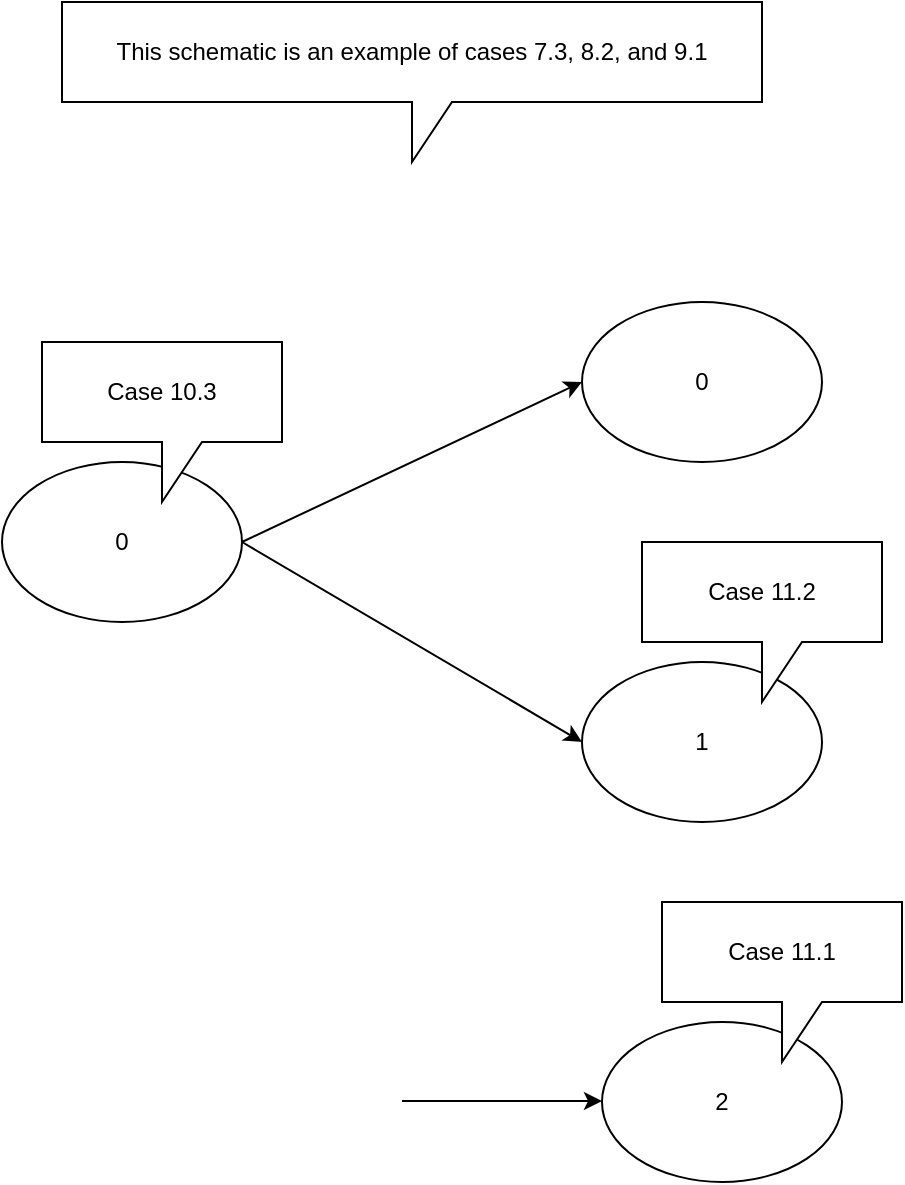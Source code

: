 <mxfile version="10.8.0" type="device"><diagram id="Waz52Gqi_CWgMq3LVeDm" name="Page-1"><mxGraphModel dx="1078" dy="771" grid="1" gridSize="10" guides="1" tooltips="1" connect="1" arrows="1" fold="1" page="1" pageScale="1" pageWidth="850" pageHeight="1100" math="0" shadow="0"><root><mxCell id="0"/><mxCell id="1" parent="0"/><mxCell id="9dJ1qC5XX81zAsMtQC0b-1" value="0" style="ellipse;whiteSpace=wrap;html=1;" vertex="1" parent="1"><mxGeometry x="70" y="290" width="120" height="80" as="geometry"/></mxCell><mxCell id="9dJ1qC5XX81zAsMtQC0b-2" value="0" style="ellipse;whiteSpace=wrap;html=1;" vertex="1" parent="1"><mxGeometry x="360" y="210" width="120" height="80" as="geometry"/></mxCell><mxCell id="9dJ1qC5XX81zAsMtQC0b-3" value="1" style="ellipse;whiteSpace=wrap;html=1;" vertex="1" parent="1"><mxGeometry x="360" y="390" width="120" height="80" as="geometry"/></mxCell><mxCell id="9dJ1qC5XX81zAsMtQC0b-4" value="This schematic is an example of cases 7.3, 8.2, and 9.1" style="shape=callout;whiteSpace=wrap;html=1;perimeter=calloutPerimeter;" vertex="1" parent="1"><mxGeometry x="100" y="60" width="350" height="80" as="geometry"/></mxCell><mxCell id="9dJ1qC5XX81zAsMtQC0b-5" value="" style="endArrow=classic;html=1;exitX=1;exitY=0.5;exitDx=0;exitDy=0;entryX=0;entryY=0.5;entryDx=0;entryDy=0;" edge="1" parent="1" source="9dJ1qC5XX81zAsMtQC0b-1" target="9dJ1qC5XX81zAsMtQC0b-2"><mxGeometry width="50" height="50" relative="1" as="geometry"><mxPoint x="240" y="280" as="sourcePoint"/><mxPoint x="290" y="230" as="targetPoint"/></mxGeometry></mxCell><mxCell id="9dJ1qC5XX81zAsMtQC0b-6" value="" style="endArrow=classic;html=1;exitX=1;exitY=0.5;exitDx=0;exitDy=0;entryX=0;entryY=0.5;entryDx=0;entryDy=0;" edge="1" parent="1" source="9dJ1qC5XX81zAsMtQC0b-1" target="9dJ1qC5XX81zAsMtQC0b-3"><mxGeometry width="50" height="50" relative="1" as="geometry"><mxPoint x="280" y="440" as="sourcePoint"/><mxPoint x="330" y="390" as="targetPoint"/></mxGeometry></mxCell><mxCell id="9dJ1qC5XX81zAsMtQC0b-7" value="2" style="ellipse;whiteSpace=wrap;html=1;" vertex="1" parent="1"><mxGeometry x="370" y="570" width="120" height="80" as="geometry"/></mxCell><mxCell id="9dJ1qC5XX81zAsMtQC0b-8" value="" style="endArrow=classic;html=1;exitX=1;exitY=0.5;exitDx=0;exitDy=0;" edge="1" parent="1"><mxGeometry width="50" height="50" relative="1" as="geometry"><mxPoint x="270" y="609.5" as="sourcePoint"/><mxPoint x="370" y="609.5" as="targetPoint"/></mxGeometry></mxCell><mxCell id="9dJ1qC5XX81zAsMtQC0b-9" value="Case 10.3" style="shape=callout;whiteSpace=wrap;html=1;perimeter=calloutPerimeter;" vertex="1" parent="1"><mxGeometry x="90" y="230" width="120" height="80" as="geometry"/></mxCell><mxCell id="9dJ1qC5XX81zAsMtQC0b-10" value="Case 11.1" style="shape=callout;whiteSpace=wrap;html=1;perimeter=calloutPerimeter;" vertex="1" parent="1"><mxGeometry x="400" y="510" width="120" height="80" as="geometry"/></mxCell><mxCell id="9dJ1qC5XX81zAsMtQC0b-11" value="Case 11.2" style="shape=callout;whiteSpace=wrap;html=1;perimeter=calloutPerimeter;" vertex="1" parent="1"><mxGeometry x="390" y="330" width="120" height="80" as="geometry"/></mxCell></root></mxGraphModel></diagram></mxfile>